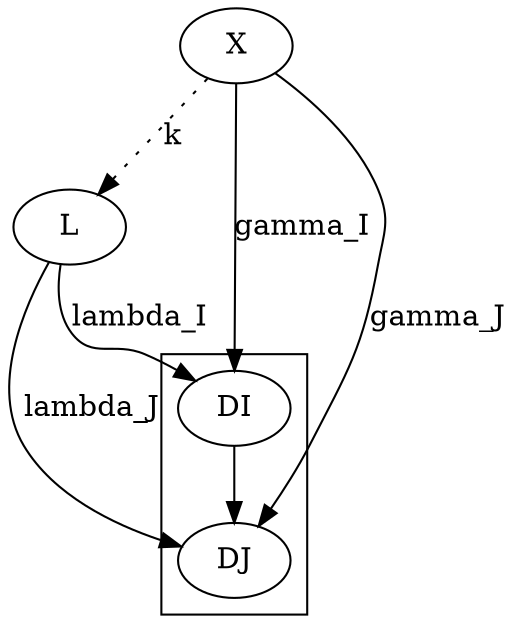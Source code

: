 digraph {
  L; X;
  subgraph cluster_p {
    DI -> DJ;
  }
  L -> DI [ label = "lambda_I" ];
  L -> DJ [ label = "lambda_J" ];
  X -> DI [ label = "gamma_I" ];
  X -> DJ [ label = "gamma_J" ];
  X -> L [label = "k", style = "dotted"];
}
